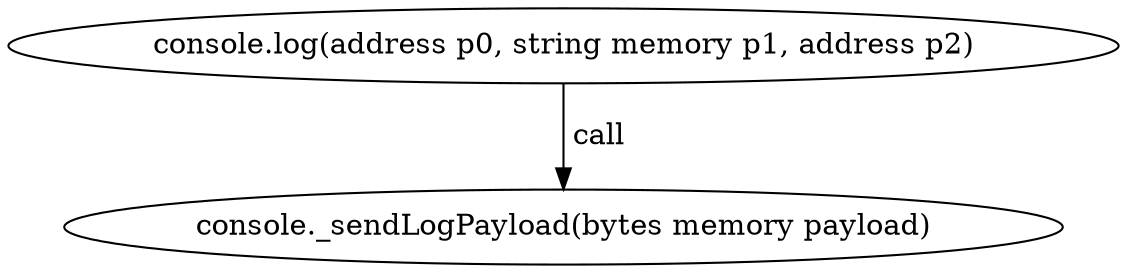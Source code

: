 digraph "" {
	graph [bb="0,0,444.19,124.8"];
	node [label="\N"];
	"console.log(address p0, string memory p1, address p2)"	 [height=0.5,
		pos="222.09,106.8",
		width=6.1693];
	"console._sendLogPayload(bytes memory payload)"	 [height=0.5,
		pos="222.09,18",
		width=5.7372];
	"console.log(address p0, string memory p1, address p2)" -> "console._sendLogPayload(bytes memory payload)" [key=call,
	label=" call",
	lp="233.95,62.4",
	pos="e,222.09,36.072 222.09,88.401 222.09,76.295 222.09,60.208 222.09,46.467"];
}
digraph "" {
	graph [bb="0,0,444.19,124.8"];
	node [label="\N"];
	"console.log(address p0, string memory p1, address p2)"	 [height=0.5,
		pos="222.09,106.8",
		width=6.1693];
	"console._sendLogPayload(bytes memory payload)"	 [height=0.5,
		pos="222.09,18",
		width=5.7372];
	"console.log(address p0, string memory p1, address p2)" -> "console._sendLogPayload(bytes memory payload)" [key=call,
	label=" call",
	lp="233.95,62.4",
	pos="e,222.09,36.072 222.09,88.401 222.09,76.295 222.09,60.208 222.09,46.467"];
}
